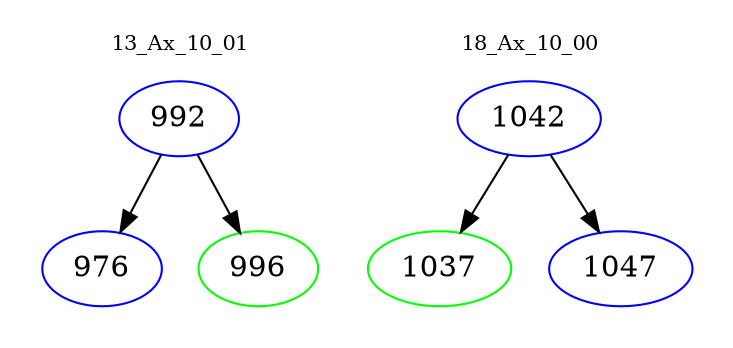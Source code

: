 digraph{
subgraph cluster_0 {
color = white
label = "13_Ax_10_01";
fontsize=10;
T0_992 [label="992", color="blue"]
T0_992 -> T0_976 [color="black"]
T0_976 [label="976", color="blue"]
T0_992 -> T0_996 [color="black"]
T0_996 [label="996", color="green"]
}
subgraph cluster_1 {
color = white
label = "18_Ax_10_00";
fontsize=10;
T1_1042 [label="1042", color="blue"]
T1_1042 -> T1_1037 [color="black"]
T1_1037 [label="1037", color="green"]
T1_1042 -> T1_1047 [color="black"]
T1_1047 [label="1047", color="blue"]
}
}
